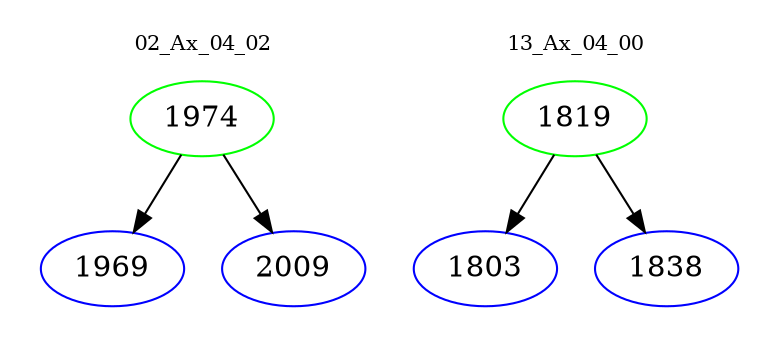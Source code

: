 digraph{
subgraph cluster_0 {
color = white
label = "02_Ax_04_02";
fontsize=10;
T0_1974 [label="1974", color="green"]
T0_1974 -> T0_1969 [color="black"]
T0_1969 [label="1969", color="blue"]
T0_1974 -> T0_2009 [color="black"]
T0_2009 [label="2009", color="blue"]
}
subgraph cluster_1 {
color = white
label = "13_Ax_04_00";
fontsize=10;
T1_1819 [label="1819", color="green"]
T1_1819 -> T1_1803 [color="black"]
T1_1803 [label="1803", color="blue"]
T1_1819 -> T1_1838 [color="black"]
T1_1838 [label="1838", color="blue"]
}
}
